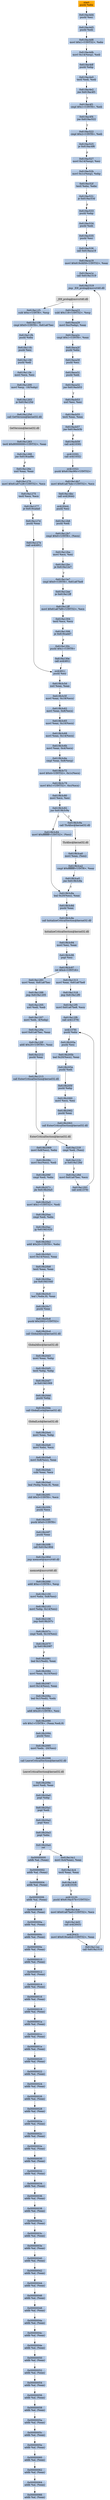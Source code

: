digraph G {
node[shape=rectangle,style=filled,fillcolor=lightsteelblue,color=lightsteelblue]
bgcolor="transparent"
a0x619ac4d3pushl_ebx[label="start\npushl %ebx",color="lightgrey",fillcolor="orange"];
a0x619ac4d4pushl_esi[label="0x619ac4d4\npushl %esi"];
a0x619ac4d5pushl_edi[label="0x619ac4d5\npushl %edi"];
a0x619ac4d6movl_0x1UINT32_ebx[label="0x619ac4d6\nmovl $0x1<UINT32>, %ebx"];
a0x619ac4dbmovl_0x14esp__edi[label="0x619ac4db\nmovl 0x14(%esp), %edi"];
a0x619ac4dfpushl_ebp[label="0x619ac4df\npushl %ebp"];
a0x619ac4e0testl_edi_edi[label="0x619ac4e0\ntestl %edi, %edi"];
a0x619ac4e2jne_0x619ac4f1[label="0x619ac4e2\njne 0x619ac4f1"];
a0x619ac4f1cmpl_0x1UINT8_edi[label="0x619ac4f1\ncmpl $0x1<UINT8>, %edi"];
a0x619ac4f4jne_0x619ac522[label="0x619ac4f4\njne 0x619ac522"];
a0x619ac522cmpl_0x2UINT8_edi[label="0x619ac522\ncmpl $0x2<UINT8>, %edi"];
a0x619ac525je_0x619ac4f6[label="0x619ac525\nje 0x619ac4f6"];
a0x619ac527movl_0x14esp__esi[label="0x619ac527\nmovl 0x14(%esp), %esi"];
a0x619ac52bmovl_0x1cesp__ebp[label="0x619ac52b\nmovl 0x1c(%esp), %ebp"];
a0x619ac52ftestl_ebx_ebx[label="0x619ac52f\ntestl %ebx, %ebx"];
a0x619ac531je_0x619ac53d[label="0x619ac531\nje 0x619ac53d"];
a0x619ac533pushl_ebp[label="0x619ac533\npushl %ebp"];
a0x619ac534pushl_edi[label="0x619ac534\npushl %edi"];
a0x619ac535pushl_esi[label="0x619ac535\npushl %esi"];
a0x619ac536call_0x619aca19[label="0x619ac536\ncall 0x619aca19"];
a0x619aca19movl_0x619cfd59UINT32_eax[label="0x619aca19\nmovl $0x619cfd59<UINT32>, %eax"];
a0x619aca1ecall_0x619a1519[label="0x619aca1e\ncall 0x619a1519"];
a0x619a1519jmp__EH_prolog_msvcrt40_dll[label="0x619a1519\njmp _EH_prolog@msvcrt40.dll"];
a_EH_prolog_msvcrt40_dll[label="_EH_prolog@msvcrt40.dll",color="lightgrey",fillcolor="lightgrey"];
a0x619aca23subl_0x118UINT32_esp[label="0x619aca23\nsubl $0x118<UINT32>, %esp"];
a0x619aca29movl_0xcebp__eax[label="0x619aca29\nmovl 0xc(%ebp), %eax"];
a0x619aca2ccmpl_0x1UINT8_eax[label="0x619aca2c\ncmpl $0x1<UINT8>, %eax"];
a0x619aca2fpushl_ebx[label="0x619aca2f\npushl %ebx"];
a0x619aca30pushl_esi[label="0x619aca30\npushl %esi"];
a0x619aca31pushl_edi[label="0x619aca31\npushl %edi"];
a0x619aca32jne_0x619acb53[label="0x619aca32\njne 0x619acb53"];
a0x619acb53xorl_esi_esi[label="0x619acb53\nxorl %esi, %esi"];
a0x619acb55testl_eax_eax[label="0x619acb55\ntestl %eax, %eax"];
a0x619acb57jne_0x619acb3b[label="0x619acb57\njne 0x619acb3b"];
a0x619acb59call_ord1030_[label="0x619acb59\ncall ord(1030)"];
a0x619a149ccall_ord1032_[label="ord(1030)\ncall ord(1032)"];
a0x619a14b2pushl_0x619ac90cUINT32[label="ord(1032)\npushl $0x619ac90c<UINT32>"];
a0x619a14b7movl_0x61a67bdcUINT32_ecx[label="0x619a14b7\nmovl $0x61a67bdc<UINT32>, %ecx"];
a0x619a14bccall_ord2644_[label="0x619a14bc\ncall ord(2644)"];
a0x619a12b5pushl_esi[label="ord(2644)\npushl %esi"];
a0x619a12b6pushl_edi[label="0x619a12b6\npushl %edi"];
a0x619a12b7cmpl_0x0UINT8_ecx_[label="0x619a12b7\ncmpl $0x0<UINT8>, (%ecx)"];
a0x619a12bamovl_ecx_esi[label="0x619a12ba\nmovl %ecx, %esi"];
a0x619a12bcje_0x619a12e7[label="0x619a12bc\nje 0x619a12e7"];
a0x619a12e7cmpl_0x0UINT8_0x61a67be8[label="0x619a12e7\ncmpl $0x0<UINT8>, 0x61a67be8"];
a0x619a12eeje_0x619a12ff[label="0x619a12ee\nje 0x619a12ff"];
a0x619a12ffmovl_0x61a67bf0UINT32_ecx[label="0x619a12ff\nmovl $0x61a67bf0<UINT32>, %ecx"];
a0x619a1304testl_ecx_ecx[label="0x619a1304\ntestl %ecx, %ecx"];
a0x619a1306je_0x619cadd7[label="0x619a1306\nje 0x619cadd7"];
a0x619a130cpushl_0x1UINT8[label="0x619a130c\npushl $0x1<UINT8>"];
a0x619a130ecall_ord491_[label="0x619a130e\ncall ord(491)"];
a0x619b3c5cpushl_esi[label="ord(491)\npushl %esi"];
a0x619b3c5dxorl_eax_eax[label="0x619b3c5d\nxorl %eax, %eax"];
a0x619b3c5fmovl_eax_0x18ecx_[label="0x619b3c5f\nmovl %eax, 0x18(%ecx)"];
a0x619b3c62movl_eax_0x8ecx_[label="0x619b3c62\nmovl %eax, 0x8(%ecx)"];
a0x619b3c65movl_eax_0x10ecx_[label="0x619b3c65\nmovl %eax, 0x10(%ecx)"];
a0x619b3c68movl_eax_0x14ecx_[label="0x619b3c68\nmovl %eax, 0x14(%ecx)"];
a0x619b3c6bmovl_eax_0x4ecx_[label="0x619b3c6b\nmovl %eax, 0x4(%ecx)"];
a0x619b3c6ecmpl_eax_0x8esp_[label="0x619b3c6e\ncmpl %eax, 0x8(%esp)"];
a0x619b3c72movl_0x4UINT32_0x1cecx_[label="0x619b3c72\nmovl $0x4<UINT32>, 0x1c(%ecx)"];
a0x619b3c79movl_0x1UINT32_0xcecx_[label="0x619b3c79\nmovl $0x1<UINT32>, 0xc(%ecx)"];
a0x619b3c80movl_ecx_esi[label="0x619b3c80\nmovl %ecx, %esi"];
a0x619b3c82jne_0x619b3c9a[label="0x619b3c82\njne 0x619b3c9a"];
a0x619b3c9acall_TlsAlloc_kernel32_dll[label="0x619b3c9a\ncall TlsAlloc@kernel32.dll"];
TlsAlloc_kernel32_dll[label="TlsAlloc@kernel32.dll",color="lightgrey",fillcolor="lightgrey"];
a0x619b3ca0movl_eax_esi_[label="0x619b3ca0\nmovl %eax, (%esi)"];
a0x619b3ca2cmpl_0xffffffffUINT8_eax[label="0x619b3ca2\ncmpl $0xffffffff<UINT8>, %eax"];
a0x619b3ca5jne_0x619b3c8a[label="0x619b3ca5\njne 0x619b3c8a"];
a0x619b3c8aleal_0x20esi__eax[label="0x619b3c8a\nleal 0x20(%esi), %eax"];
a0x619b3c8dpushl_eax[label="0x619b3c8d\npushl %eax"];
a0x619b3c8ecall_InitializeCriticalSection_kernel32_dll[label="0x619b3c8e\ncall InitializeCriticalSection@kernel32.dll"];
InitializeCriticalSection_kernel32_dll[label="InitializeCriticalSection@kernel32.dll",color="lightgrey",fillcolor="lightgrey"];
a0x619b3c94movl_esi_eax[label="0x619b3c94\nmovl %esi, %eax"];
a0x619b3c96popl_esi[label="0x619b3c96\npopl %esi"];
a0x619b3c97ret_0x4UINT16[label="0x619b3c97\nret $0x4<UINT16>"];
a0x619a1313movl_eax_0x61a67be8[label="0x619a1313\nmovl %eax, 0x61a67be8"];
a0x619a1318jmp_0x619a12f0[label="0x619a1318\njmp 0x619a12f0"];
a0x619a12f0movl_0x61a67be8_ecx[label="0x619a12f0\nmovl 0x61a67be8, %ecx"];
a0x619a12f6call_ord1379_[label="0x619a12f6\ncall ord(1379)"];
a0x619b2059pushl_ebx[label="ord(1379)\npushl %ebx"];
a0x619b205apushl_esi[label="0x619b205a\npushl %esi"];
a0x619b205bleal_0x20ecx__eax[label="0x619b205b\nleal 0x20(%ecx), %eax"];
a0x619b205epushl_edi[label="0x619b205e\npushl %edi"];
a0x619b205fpushl_ebp[label="0x619b205f\npushl %ebp"];
a0x619b2060movl_ecx_esi[label="0x619b2060\nmovl %ecx, %esi"];
a0x619b2062pushl_eax[label="0x619b2062\npushl %eax"];
a0x619b2063call_EnterCriticalSection_kernel32_dll[label="0x619b2063\ncall EnterCriticalSection@kernel32.dll"];
EnterCriticalSection_kernel32_dll[label="EnterCriticalSection@kernel32.dll",color="lightgrey",fillcolor="lightgrey"];
a0x619b2069movl_0x8esi__ebx[label="0x619b2069\nmovl 0x8(%esi), %ebx"];
a0x619b206cmovl_0xcesi__edi[label="0x619b206c\nmovl 0xc(%esi), %edi"];
a0x619b206fcmpl_edi_ebx[label="0x619b206f\ncmpl %edi, %ebx"];
a0x619b2071jle_0x619b20a5[label="0x619b2071\njle 0x619b20a5"];
a0x619b20a5movl_0x1UINT32_edi[label="0x619b20a5\nmovl $0x1<UINT32>, %edi"];
a0x619b20aacmpl_edi_ebx[label="0x619b20aa\ncmpl %edi, %ebx"];
a0x619b20acjg_0x619d1020[label="0x619b20ac\njg 0x619d1020"];
a0x619b20b2addl_0x20UINT8_ebx[label="0x619b20b2\naddl $0x20<UINT8>, %ebx"];
a0x619b20b5movl_0x14esi__eax[label="0x619b20b5\nmovl 0x14(%esi), %eax"];
a0x619b20b8testl_eax_eax[label="0x619b20b8\ntestl %eax, %eax"];
a0x619b20bajne_0x619d1040[label="0x619b20ba\njne 0x619d1040"];
a0x619b20c0leal_ebx8__eax[label="0x619b20c0\nleal (,%ebx,8), %eax"];
a0x619b20c7pushl_eax[label="0x619b20c7\npushl %eax"];
a0x619b20c8pushl_0x2002UINT32[label="0x619b20c8\npushl $0x2002<UINT32>"];
a0x619b20cdcall_GlobalAlloc_kernel32_dll[label="0x619b20cd\ncall GlobalAlloc@kernel32.dll"];
GlobalAlloc_kernel32_dll[label="GlobalAlloc@kernel32.dll",color="lightgrey",fillcolor="lightgrey"];
a0x619b20d3movl_eax_ebp[label="0x619b20d3\nmovl %eax, %ebp"];
a0x619b20d5testl_ebp_ebp[label="0x619b20d5\ntestl %ebp, %ebp"];
a0x619b20d7je_0x619d1069[label="0x619b20d7\nje 0x619d1069"];
a0x619b20ddpushl_ebp[label="0x619b20dd\npushl %ebp"];
a0x619b20decall_GlobalLock_kernel32_dll[label="0x619b20de\ncall GlobalLock@kernel32.dll"];
GlobalLock_kernel32_dll[label="GlobalLock@kernel32.dll",color="lightgrey",fillcolor="lightgrey"];
a0x619b20e4movl_eax_ebp[label="0x619b20e4\nmovl %eax, %ebp"];
a0x619b20e6movl_ebx_ecx[label="0x619b20e6\nmovl %ebx, %ecx"];
a0x619b20e8movl_0x8esi__eax[label="0x619b20e8\nmovl 0x8(%esi), %eax"];
a0x619b20ebsubl_eax_ecx[label="0x619b20eb\nsubl %eax, %ecx"];
a0x619b20edleal_ebpeax8__eax[label="0x619b20ed\nleal (%ebp,%eax,8), %eax"];
a0x619b20f1shll_0x3UINT8_ecx[label="0x619b20f1\nshll $0x3<UINT8>, %ecx"];
a0x619b20f4pushl_ecx[label="0x619b20f4\npushl %ecx"];
a0x619b20f5pushl_0x0UINT8[label="0x619b20f5\npushl $0x0<UINT8>"];
a0x619b20f7pushl_eax[label="0x619b20f7\npushl %eax"];
a0x619b20f8call_0x619a180d[label="0x619b20f8\ncall 0x619a180d"];
a0x619a180djmp_memset_msvcrt40_dll[label="0x619a180d\njmp memset@msvcrt40.dll"];
memset_msvcrt40_dll[label="memset@msvcrt40.dll",color="lightgrey",fillcolor="lightgrey"];
a0x619b20fdaddl_0xcUINT8_esp[label="0x619b20fd\naddl $0xc<UINT8>, %esp"];
a0x619b2100movl_ebx_0x8esi_[label="0x619b2100\nmovl %ebx, 0x8(%esi)"];
a0x619b2103movl_ebp_0x14esi_[label="0x619b2103\nmovl %ebp, 0x14(%esi)"];
a0x619b2106jmp_0x619b207c[label="0x619b2106\njmp 0x619b207c"];
a0x619b207ccmpl_edi_0x10esi_[label="0x619b207c\ncmpl %edi, 0x10(%esi)"];
a0x619b207fjg_0x619b2087[label="0x619b207f\njg 0x619b2087"];
a0x619b2081leal_0x1edi__eax[label="0x619b2081\nleal 0x1(%edi), %eax"];
a0x619b2084movl_eax_0x10esi_[label="0x619b2084\nmovl %eax, 0x10(%esi)"];
a0x619b2087movl_0x14esi__eax[label="0x619b2087\nmovl 0x14(%esi), %eax"];
a0x619b208aleal_0x1edi__edx[label="0x619b208a\nleal 0x1(%edi), %edx"];
a0x619b208daddl_0x20UINT8_esi[label="0x619b208d\naddl $0x20<UINT8>, %esi"];
a0x619b2090orb_0x1UINT8_eaxedi8_[label="0x619b2090\norb $0x1<UINT8>, (%eax,%edi,8)"];
a0x619b2094pushl_esi[label="0x619b2094\npushl %esi"];
a0x619b2095movl_edx__20esi_[label="0x619b2095\nmovl %edx, -20(%esi)"];
a0x619b2098call_LeaveCriticalSection_kernel32_dll[label="0x619b2098\ncall LeaveCriticalSection@kernel32.dll"];
LeaveCriticalSection_kernel32_dll[label="LeaveCriticalSection@kernel32.dll",color="lightgrey",fillcolor="lightgrey"];
a0x619b209emovl_edi_eax[label="0x619b209e\nmovl %edi, %eax"];
a0x619b20a0popl_ebp[label="0x619b20a0\npopl %ebp"];
a0x619b20a1popl_edi[label="0x619b20a1\npopl %edi"];
a0x619b20a2popl_esi[label="0x619b20a2\npopl %esi"];
a0x619b20a3popl_ebx[label="0x619b20a3\npopl %ebx"];
a0x619b20a4ret[label="0x619b20a4\nret"];
a0x619a14c1movl_0x4eax__eax[label="0x619a14c1\nmovl 0x4(%eax), %eax"];
a0x619a14c4testl_eax_eax[label="0x619a14c4\ntestl %eax, %eax"];
a0x619a14c6je_ord1019_[label="0x619a14c6\nje ord(1019)"];
a0x619a14c9pushl_0x619ac57bUINT32[label="ord(1019)\npushl $0x619ac57b<UINT32>"];
a0x619a14cemovl_0x61a67be0UINT32_ecx[label="0x619a14ce\nmovl $0x61a67be0<UINT32>, %ecx"];
a0x619a14d3call_ord2643_[label="0x619a14d3\ncall ord(2643)"];
a0x619a11e7movl_0x619cadcdUINT32_eax[label="ord(2643)\nmovl $0x619cadcd<UINT32>, %eax"];
a0x619a11eccall_0x619a1519[label="0x619a11ec\ncall 0x619a1519"];
a0x619a11f1subl_0xcUINT8_esp[label="0x619a11f1\nsubl $0xc<UINT8>, %esp"];
a0x619a11f4cmpl_0x0UINT8_0x61a67bec[label="0x619a11f4\ncmpl $0x0<UINT8>, 0x61a67bec"];
a0x619a11fbpushl_ebx[label="0x619a11fb\npushl %ebx"];
a0x619a11fcpushl_esi[label="0x619a11fc\npushl %esi"];
a0x619a11fdpushl_edi[label="0x619a11fd\npushl %edi"];
a0x619a11femovl_ecx_esi[label="0x619a11fe\nmovl %ecx, %esi"];
a0x619a1200movl_esp__16ebp_[label="0x619a1200\nmovl %esp, -16(%ebp)"];
a0x619a1203je_0x619a125d[label="0x619a1203\nje 0x619a125d"];
a0x619a125dcall_GetVersion_kernel32_dll[label="0x619a125d\ncall GetVersion@kernel32.dll"];
GetVersion_kernel32_dll[label="GetVersion@kernel32.dll",color="lightgrey",fillcolor="lightgrey"];
a0x619a1263testl_0x80000000UINT32_eax[label="0x619a1263\ntestl $0x80000000<UINT32>, %eax"];
a0x619a1268jne_0x619cad8e[label="0x619a1268\njne 0x619cad8e"];
a0x619a126exorl_eax_eax[label="0x619a126e\nxorl %eax, %eax"];
a0x619a1270movl_0x61a67c28UINT32_ecx[label="0x619a1270\nmovl $0x61a67c28<UINT32>, %ecx"];
a0x619a1275testl_ecx_ecx[label="0x619a1275\ntestl %ecx, %ecx"];
a0x619a1277je_0x619cada0[label="0x619a1277\nje 0x619cada0"];
a0x619a127dpushl_eax[label="0x619a127d\npushl %eax"];
a0x619a127ecall_ord491_[label="0x619a127e\ncall ord(491)"];
a0x619b3c84movl_0xffffffffUINT32_esi_[label="0x619b3c84\nmovl $0xffffffff<UINT32>, (%esi)"];
a0x619a1283movl_eax_0x61a67bec[label="0x619a1283\nmovl %eax, 0x61a67bec"];
a0x619a1288jmp_0x619a1205[label="0x619a1288\njmp 0x619a1205"];
a0x619a1205xorl_edi_edi[label="0x619a1205\nxorl %edi, %edi"];
a0x619a1207movl_edi__4ebp_[label="0x619a1207\nmovl %edi, -4(%ebp)"];
a0x619a120amovl_0x61a67bec_eax[label="0x619a120a\nmovl 0x61a67bec, %eax"];
a0x619a120faddl_0x20UINT8_eax[label="0x619a120f\naddl $0x20<UINT8>, %eax"];
a0x619a1212pushl_eax[label="0x619a1212\npushl %eax"];
a0x619a1213call_EnterCriticalSection_kernel32_dll[label="0x619a1213\ncall EnterCriticalSection@kernel32.dll"];
a0x619a1219cmpl_edi_esi_[label="0x619a1219\ncmpl %edi, (%esi)"];
a0x619a121bje_0x619a128d[label="0x619a121b\nje 0x619a128d"];
a0x619a128dmovl_0x61a67bec_ecx[label="0x619a128d\nmovl 0x61a67bec, %ecx"];
a0x619a1293call_ord1379_[label="0x619a1293\ncall ord(1379)"];
a0x00000000addb_al_eax_[label="0x00000000\naddb %al, (%eax)"];
a0x00000002addb_al_eax_[label="0x00000002\naddb %al, (%eax)"];
a0x00000004addb_al_eax_[label="0x00000004\naddb %al, (%eax)"];
a0x00000006addb_al_eax_[label="0x00000006\naddb %al, (%eax)"];
a0x00000008addb_al_eax_[label="0x00000008\naddb %al, (%eax)"];
a0x0000000aaddb_al_eax_[label="0x0000000a\naddb %al, (%eax)"];
a0x0000000caddb_al_eax_[label="0x0000000c\naddb %al, (%eax)"];
a0x0000000eaddb_al_eax_[label="0x0000000e\naddb %al, (%eax)"];
a0x00000010addb_al_eax_[label="0x00000010\naddb %al, (%eax)"];
a0x00000012addb_al_eax_[label="0x00000012\naddb %al, (%eax)"];
a0x00000014addb_al_eax_[label="0x00000014\naddb %al, (%eax)"];
a0x00000016addb_al_eax_[label="0x00000016\naddb %al, (%eax)"];
a0x00000018addb_al_eax_[label="0x00000018\naddb %al, (%eax)"];
a0x0000001aaddb_al_eax_[label="0x0000001a\naddb %al, (%eax)"];
a0x0000001caddb_al_eax_[label="0x0000001c\naddb %al, (%eax)"];
a0x0000001eaddb_al_eax_[label="0x0000001e\naddb %al, (%eax)"];
a0x00000020addb_al_eax_[label="0x00000020\naddb %al, (%eax)"];
a0x00000022addb_al_eax_[label="0x00000022\naddb %al, (%eax)"];
a0x00000024addb_al_eax_[label="0x00000024\naddb %al, (%eax)"];
a0x00000026addb_al_eax_[label="0x00000026\naddb %al, (%eax)"];
a0x00000028addb_al_eax_[label="0x00000028\naddb %al, (%eax)"];
a0x0000002aaddb_al_eax_[label="0x0000002a\naddb %al, (%eax)"];
a0x0000002caddb_al_eax_[label="0x0000002c\naddb %al, (%eax)"];
a0x0000002eaddb_al_eax_[label="0x0000002e\naddb %al, (%eax)"];
a0x00000030addb_al_eax_[label="0x00000030\naddb %al, (%eax)"];
a0x00000032addb_al_eax_[label="0x00000032\naddb %al, (%eax)"];
a0x00000034addb_al_eax_[label="0x00000034\naddb %al, (%eax)"];
a0x00000036addb_al_eax_[label="0x00000036\naddb %al, (%eax)"];
a0x00000038addb_al_eax_[label="0x00000038\naddb %al, (%eax)"];
a0x0000003aaddb_al_eax_[label="0x0000003a\naddb %al, (%eax)"];
a0x0000003caddb_al_eax_[label="0x0000003c\naddb %al, (%eax)"];
a0x0000003eaddb_al_eax_[label="0x0000003e\naddb %al, (%eax)"];
a0x00000040addb_al_eax_[label="0x00000040\naddb %al, (%eax)"];
a0x00000042addb_al_eax_[label="0x00000042\naddb %al, (%eax)"];
a0x00000044addb_al_eax_[label="0x00000044\naddb %al, (%eax)"];
a0x00000046addb_al_eax_[label="0x00000046\naddb %al, (%eax)"];
a0x00000048addb_al_eax_[label="0x00000048\naddb %al, (%eax)"];
a0x0000004aaddb_al_eax_[label="0x0000004a\naddb %al, (%eax)"];
a0x0000004caddb_al_eax_[label="0x0000004c\naddb %al, (%eax)"];
a0x0000004eaddb_al_eax_[label="0x0000004e\naddb %al, (%eax)"];
a0x00000050addb_al_eax_[label="0x00000050\naddb %al, (%eax)"];
a0x00000052addb_al_eax_[label="0x00000052\naddb %al, (%eax)"];
a0x00000054addb_al_eax_[label="0x00000054\naddb %al, (%eax)"];
a0x00000056addb_al_eax_[label="0x00000056\naddb %al, (%eax)"];
a0x00000058addb_al_eax_[label="0x00000058\naddb %al, (%eax)"];
a0x0000005aaddb_al_eax_[label="0x0000005a\naddb %al, (%eax)"];
a0x0000005caddb_al_eax_[label="0x0000005c\naddb %al, (%eax)"];
a0x0000005eaddb_al_eax_[label="0x0000005e\naddb %al, (%eax)"];
a0x00000060addb_al_eax_[label="0x00000060\naddb %al, (%eax)"];
a0x00000062addb_al_eax_[label="0x00000062\naddb %al, (%eax)"];
a0x00000064addb_al_eax_[label="0x00000064\naddb %al, (%eax)"];
a0x00000066addb_al_eax_[label="0x00000066\naddb %al, (%eax)"];
a0x619ac4d3pushl_ebx -> a0x619ac4d4pushl_esi [color="#000000"];
a0x619ac4d4pushl_esi -> a0x619ac4d5pushl_edi [color="#000000"];
a0x619ac4d5pushl_edi -> a0x619ac4d6movl_0x1UINT32_ebx [color="#000000"];
a0x619ac4d6movl_0x1UINT32_ebx -> a0x619ac4dbmovl_0x14esp__edi [color="#000000"];
a0x619ac4dbmovl_0x14esp__edi -> a0x619ac4dfpushl_ebp [color="#000000"];
a0x619ac4dfpushl_ebp -> a0x619ac4e0testl_edi_edi [color="#000000"];
a0x619ac4e0testl_edi_edi -> a0x619ac4e2jne_0x619ac4f1 [color="#000000"];
a0x619ac4e2jne_0x619ac4f1 -> a0x619ac4f1cmpl_0x1UINT8_edi [color="#000000",label="T"];
a0x619ac4f1cmpl_0x1UINT8_edi -> a0x619ac4f4jne_0x619ac522 [color="#000000"];
a0x619ac4f4jne_0x619ac522 -> a0x619ac522cmpl_0x2UINT8_edi [color="#000000",label="T"];
a0x619ac522cmpl_0x2UINT8_edi -> a0x619ac525je_0x619ac4f6 [color="#000000"];
a0x619ac525je_0x619ac4f6 -> a0x619ac527movl_0x14esp__esi [color="#000000",label="F"];
a0x619ac527movl_0x14esp__esi -> a0x619ac52bmovl_0x1cesp__ebp [color="#000000"];
a0x619ac52bmovl_0x1cesp__ebp -> a0x619ac52ftestl_ebx_ebx [color="#000000"];
a0x619ac52ftestl_ebx_ebx -> a0x619ac531je_0x619ac53d [color="#000000"];
a0x619ac531je_0x619ac53d -> a0x619ac533pushl_ebp [color="#000000",label="F"];
a0x619ac533pushl_ebp -> a0x619ac534pushl_edi [color="#000000"];
a0x619ac534pushl_edi -> a0x619ac535pushl_esi [color="#000000"];
a0x619ac535pushl_esi -> a0x619ac536call_0x619aca19 [color="#000000"];
a0x619ac536call_0x619aca19 -> a0x619aca19movl_0x619cfd59UINT32_eax [color="#000000"];
a0x619aca19movl_0x619cfd59UINT32_eax -> a0x619aca1ecall_0x619a1519 [color="#000000"];
a0x619aca1ecall_0x619a1519 -> a0x619a1519jmp__EH_prolog_msvcrt40_dll [color="#000000"];
a0x619a1519jmp__EH_prolog_msvcrt40_dll -> a_EH_prolog_msvcrt40_dll [color="#000000"];
a_EH_prolog_msvcrt40_dll -> a0x619aca23subl_0x118UINT32_esp [color="#000000"];
a0x619aca23subl_0x118UINT32_esp -> a0x619aca29movl_0xcebp__eax [color="#000000"];
a0x619aca29movl_0xcebp__eax -> a0x619aca2ccmpl_0x1UINT8_eax [color="#000000"];
a0x619aca2ccmpl_0x1UINT8_eax -> a0x619aca2fpushl_ebx [color="#000000"];
a0x619aca2fpushl_ebx -> a0x619aca30pushl_esi [color="#000000"];
a0x619aca30pushl_esi -> a0x619aca31pushl_edi [color="#000000"];
a0x619aca31pushl_edi -> a0x619aca32jne_0x619acb53 [color="#000000"];
a0x619aca32jne_0x619acb53 -> a0x619acb53xorl_esi_esi [color="#000000",label="T"];
a0x619acb53xorl_esi_esi -> a0x619acb55testl_eax_eax [color="#000000"];
a0x619acb55testl_eax_eax -> a0x619acb57jne_0x619acb3b [color="#000000"];
a0x619acb57jne_0x619acb3b -> a0x619acb59call_ord1030_ [color="#000000",label="F"];
a0x619acb59call_ord1030_ -> a0x619a149ccall_ord1032_ [color="#000000"];
a0x619a149ccall_ord1032_ -> a0x619a14b2pushl_0x619ac90cUINT32 [color="#000000"];
a0x619a14b2pushl_0x619ac90cUINT32 -> a0x619a14b7movl_0x61a67bdcUINT32_ecx [color="#000000"];
a0x619a14b7movl_0x61a67bdcUINT32_ecx -> a0x619a14bccall_ord2644_ [color="#000000"];
a0x619a14bccall_ord2644_ -> a0x619a12b5pushl_esi [color="#000000"];
a0x619a12b5pushl_esi -> a0x619a12b6pushl_edi [color="#000000"];
a0x619a12b6pushl_edi -> a0x619a12b7cmpl_0x0UINT8_ecx_ [color="#000000"];
a0x619a12b7cmpl_0x0UINT8_ecx_ -> a0x619a12bamovl_ecx_esi [color="#000000"];
a0x619a12bamovl_ecx_esi -> a0x619a12bcje_0x619a12e7 [color="#000000"];
a0x619a12bcje_0x619a12e7 -> a0x619a12e7cmpl_0x0UINT8_0x61a67be8 [color="#000000",label="T"];
a0x619a12e7cmpl_0x0UINT8_0x61a67be8 -> a0x619a12eeje_0x619a12ff [color="#000000"];
a0x619a12eeje_0x619a12ff -> a0x619a12ffmovl_0x61a67bf0UINT32_ecx [color="#000000",label="T"];
a0x619a12ffmovl_0x61a67bf0UINT32_ecx -> a0x619a1304testl_ecx_ecx [color="#000000"];
a0x619a1304testl_ecx_ecx -> a0x619a1306je_0x619cadd7 [color="#000000"];
a0x619a1306je_0x619cadd7 -> a0x619a130cpushl_0x1UINT8 [color="#000000",label="F"];
a0x619a130cpushl_0x1UINT8 -> a0x619a130ecall_ord491_ [color="#000000"];
a0x619a130ecall_ord491_ -> a0x619b3c5cpushl_esi [color="#000000"];
a0x619b3c5cpushl_esi -> a0x619b3c5dxorl_eax_eax [color="#000000"];
a0x619b3c5dxorl_eax_eax -> a0x619b3c5fmovl_eax_0x18ecx_ [color="#000000"];
a0x619b3c5fmovl_eax_0x18ecx_ -> a0x619b3c62movl_eax_0x8ecx_ [color="#000000"];
a0x619b3c62movl_eax_0x8ecx_ -> a0x619b3c65movl_eax_0x10ecx_ [color="#000000"];
a0x619b3c65movl_eax_0x10ecx_ -> a0x619b3c68movl_eax_0x14ecx_ [color="#000000"];
a0x619b3c68movl_eax_0x14ecx_ -> a0x619b3c6bmovl_eax_0x4ecx_ [color="#000000"];
a0x619b3c6bmovl_eax_0x4ecx_ -> a0x619b3c6ecmpl_eax_0x8esp_ [color="#000000"];
a0x619b3c6ecmpl_eax_0x8esp_ -> a0x619b3c72movl_0x4UINT32_0x1cecx_ [color="#000000"];
a0x619b3c72movl_0x4UINT32_0x1cecx_ -> a0x619b3c79movl_0x1UINT32_0xcecx_ [color="#000000"];
a0x619b3c79movl_0x1UINT32_0xcecx_ -> a0x619b3c80movl_ecx_esi [color="#000000"];
a0x619b3c80movl_ecx_esi -> a0x619b3c82jne_0x619b3c9a [color="#000000"];
a0x619b3c82jne_0x619b3c9a -> a0x619b3c9acall_TlsAlloc_kernel32_dll [color="#000000",label="T"];
a0x619b3c9acall_TlsAlloc_kernel32_dll -> TlsAlloc_kernel32_dll [color="#000000"];
TlsAlloc_kernel32_dll -> a0x619b3ca0movl_eax_esi_ [color="#000000"];
a0x619b3ca0movl_eax_esi_ -> a0x619b3ca2cmpl_0xffffffffUINT8_eax [color="#000000"];
a0x619b3ca2cmpl_0xffffffffUINT8_eax -> a0x619b3ca5jne_0x619b3c8a [color="#000000"];
a0x619b3ca5jne_0x619b3c8a -> a0x619b3c8aleal_0x20esi__eax [color="#000000",label="T"];
a0x619b3c8aleal_0x20esi__eax -> a0x619b3c8dpushl_eax [color="#000000"];
a0x619b3c8dpushl_eax -> a0x619b3c8ecall_InitializeCriticalSection_kernel32_dll [color="#000000"];
a0x619b3c8ecall_InitializeCriticalSection_kernel32_dll -> InitializeCriticalSection_kernel32_dll [color="#000000"];
InitializeCriticalSection_kernel32_dll -> a0x619b3c94movl_esi_eax [color="#000000"];
a0x619b3c94movl_esi_eax -> a0x619b3c96popl_esi [color="#000000"];
a0x619b3c96popl_esi -> a0x619b3c97ret_0x4UINT16 [color="#000000"];
a0x619b3c97ret_0x4UINT16 -> a0x619a1313movl_eax_0x61a67be8 [color="#000000"];
a0x619a1313movl_eax_0x61a67be8 -> a0x619a1318jmp_0x619a12f0 [color="#000000"];
a0x619a1318jmp_0x619a12f0 -> a0x619a12f0movl_0x61a67be8_ecx [color="#000000"];
a0x619a12f0movl_0x61a67be8_ecx -> a0x619a12f6call_ord1379_ [color="#000000"];
a0x619a12f6call_ord1379_ -> a0x619b2059pushl_ebx [color="#000000"];
a0x619b2059pushl_ebx -> a0x619b205apushl_esi [color="#000000"];
a0x619b205apushl_esi -> a0x619b205bleal_0x20ecx__eax [color="#000000"];
a0x619b205bleal_0x20ecx__eax -> a0x619b205epushl_edi [color="#000000"];
a0x619b205epushl_edi -> a0x619b205fpushl_ebp [color="#000000"];
a0x619b205fpushl_ebp -> a0x619b2060movl_ecx_esi [color="#000000"];
a0x619b2060movl_ecx_esi -> a0x619b2062pushl_eax [color="#000000"];
a0x619b2062pushl_eax -> a0x619b2063call_EnterCriticalSection_kernel32_dll [color="#000000"];
a0x619b2063call_EnterCriticalSection_kernel32_dll -> EnterCriticalSection_kernel32_dll [color="#000000"];
EnterCriticalSection_kernel32_dll -> a0x619b2069movl_0x8esi__ebx [color="#000000"];
a0x619b2069movl_0x8esi__ebx -> a0x619b206cmovl_0xcesi__edi [color="#000000"];
a0x619b206cmovl_0xcesi__edi -> a0x619b206fcmpl_edi_ebx [color="#000000"];
a0x619b206fcmpl_edi_ebx -> a0x619b2071jle_0x619b20a5 [color="#000000"];
a0x619b2071jle_0x619b20a5 -> a0x619b20a5movl_0x1UINT32_edi [color="#000000",label="T"];
a0x619b20a5movl_0x1UINT32_edi -> a0x619b20aacmpl_edi_ebx [color="#000000"];
a0x619b20aacmpl_edi_ebx -> a0x619b20acjg_0x619d1020 [color="#000000"];
a0x619b20acjg_0x619d1020 -> a0x619b20b2addl_0x20UINT8_ebx [color="#000000",label="F"];
a0x619b20b2addl_0x20UINT8_ebx -> a0x619b20b5movl_0x14esi__eax [color="#000000"];
a0x619b20b5movl_0x14esi__eax -> a0x619b20b8testl_eax_eax [color="#000000"];
a0x619b20b8testl_eax_eax -> a0x619b20bajne_0x619d1040 [color="#000000"];
a0x619b20bajne_0x619d1040 -> a0x619b20c0leal_ebx8__eax [color="#000000",label="F"];
a0x619b20c0leal_ebx8__eax -> a0x619b20c7pushl_eax [color="#000000"];
a0x619b20c7pushl_eax -> a0x619b20c8pushl_0x2002UINT32 [color="#000000"];
a0x619b20c8pushl_0x2002UINT32 -> a0x619b20cdcall_GlobalAlloc_kernel32_dll [color="#000000"];
a0x619b20cdcall_GlobalAlloc_kernel32_dll -> GlobalAlloc_kernel32_dll [color="#000000"];
GlobalAlloc_kernel32_dll -> a0x619b20d3movl_eax_ebp [color="#000000"];
a0x619b20d3movl_eax_ebp -> a0x619b20d5testl_ebp_ebp [color="#000000"];
a0x619b20d5testl_ebp_ebp -> a0x619b20d7je_0x619d1069 [color="#000000"];
a0x619b20d7je_0x619d1069 -> a0x619b20ddpushl_ebp [color="#000000",label="F"];
a0x619b20ddpushl_ebp -> a0x619b20decall_GlobalLock_kernel32_dll [color="#000000"];
a0x619b20decall_GlobalLock_kernel32_dll -> GlobalLock_kernel32_dll [color="#000000"];
GlobalLock_kernel32_dll -> a0x619b20e4movl_eax_ebp [color="#000000"];
a0x619b20e4movl_eax_ebp -> a0x619b20e6movl_ebx_ecx [color="#000000"];
a0x619b20e6movl_ebx_ecx -> a0x619b20e8movl_0x8esi__eax [color="#000000"];
a0x619b20e8movl_0x8esi__eax -> a0x619b20ebsubl_eax_ecx [color="#000000"];
a0x619b20ebsubl_eax_ecx -> a0x619b20edleal_ebpeax8__eax [color="#000000"];
a0x619b20edleal_ebpeax8__eax -> a0x619b20f1shll_0x3UINT8_ecx [color="#000000"];
a0x619b20f1shll_0x3UINT8_ecx -> a0x619b20f4pushl_ecx [color="#000000"];
a0x619b20f4pushl_ecx -> a0x619b20f5pushl_0x0UINT8 [color="#000000"];
a0x619b20f5pushl_0x0UINT8 -> a0x619b20f7pushl_eax [color="#000000"];
a0x619b20f7pushl_eax -> a0x619b20f8call_0x619a180d [color="#000000"];
a0x619b20f8call_0x619a180d -> a0x619a180djmp_memset_msvcrt40_dll [color="#000000"];
a0x619a180djmp_memset_msvcrt40_dll -> memset_msvcrt40_dll [color="#000000"];
memset_msvcrt40_dll -> a0x619b20fdaddl_0xcUINT8_esp [color="#000000"];
a0x619b20fdaddl_0xcUINT8_esp -> a0x619b2100movl_ebx_0x8esi_ [color="#000000"];
a0x619b2100movl_ebx_0x8esi_ -> a0x619b2103movl_ebp_0x14esi_ [color="#000000"];
a0x619b2103movl_ebp_0x14esi_ -> a0x619b2106jmp_0x619b207c [color="#000000"];
a0x619b2106jmp_0x619b207c -> a0x619b207ccmpl_edi_0x10esi_ [color="#000000"];
a0x619b207ccmpl_edi_0x10esi_ -> a0x619b207fjg_0x619b2087 [color="#000000"];
a0x619b207fjg_0x619b2087 -> a0x619b2081leal_0x1edi__eax [color="#000000",label="F"];
a0x619b2081leal_0x1edi__eax -> a0x619b2084movl_eax_0x10esi_ [color="#000000"];
a0x619b2084movl_eax_0x10esi_ -> a0x619b2087movl_0x14esi__eax [color="#000000"];
a0x619b2087movl_0x14esi__eax -> a0x619b208aleal_0x1edi__edx [color="#000000"];
a0x619b208aleal_0x1edi__edx -> a0x619b208daddl_0x20UINT8_esi [color="#000000"];
a0x619b208daddl_0x20UINT8_esi -> a0x619b2090orb_0x1UINT8_eaxedi8_ [color="#000000"];
a0x619b2090orb_0x1UINT8_eaxedi8_ -> a0x619b2094pushl_esi [color="#000000"];
a0x619b2094pushl_esi -> a0x619b2095movl_edx__20esi_ [color="#000000"];
a0x619b2095movl_edx__20esi_ -> a0x619b2098call_LeaveCriticalSection_kernel32_dll [color="#000000"];
a0x619b2098call_LeaveCriticalSection_kernel32_dll -> LeaveCriticalSection_kernel32_dll [color="#000000"];
LeaveCriticalSection_kernel32_dll -> a0x619b209emovl_edi_eax [color="#000000"];
a0x619b209emovl_edi_eax -> a0x619b20a0popl_ebp [color="#000000"];
a0x619b20a0popl_ebp -> a0x619b20a1popl_edi [color="#000000"];
a0x619b20a1popl_edi -> a0x619b20a2popl_esi [color="#000000"];
a0x619b20a2popl_esi -> a0x619b20a3popl_ebx [color="#000000"];
a0x619b20a3popl_ebx -> a0x619b20a4ret [color="#000000"];
a0x619b20a4ret -> a0x619a14c1movl_0x4eax__eax [color="#000000"];
a0x619a14c1movl_0x4eax__eax -> a0x619a14c4testl_eax_eax [color="#000000"];
a0x619a14c4testl_eax_eax -> a0x619a14c6je_ord1019_ [color="#000000"];
a0x619a14c6je_ord1019_ -> a0x619a14c9pushl_0x619ac57bUINT32 [color="#000000",label="T"];
a0x619a14c9pushl_0x619ac57bUINT32 -> a0x619a14cemovl_0x61a67be0UINT32_ecx [color="#000000"];
a0x619a14cemovl_0x61a67be0UINT32_ecx -> a0x619a14d3call_ord2643_ [color="#000000"];
a0x619a14d3call_ord2643_ -> a0x619a11e7movl_0x619cadcdUINT32_eax [color="#000000"];
a0x619a11e7movl_0x619cadcdUINT32_eax -> a0x619a11eccall_0x619a1519 [color="#000000"];
a0x619a11eccall_0x619a1519 -> a0x619a1519jmp__EH_prolog_msvcrt40_dll [color="#000000"];
a_EH_prolog_msvcrt40_dll -> a0x619a11f1subl_0xcUINT8_esp [color="#000000"];
a0x619a11f1subl_0xcUINT8_esp -> a0x619a11f4cmpl_0x0UINT8_0x61a67bec [color="#000000"];
a0x619a11f4cmpl_0x0UINT8_0x61a67bec -> a0x619a11fbpushl_ebx [color="#000000"];
a0x619a11fbpushl_ebx -> a0x619a11fcpushl_esi [color="#000000"];
a0x619a11fcpushl_esi -> a0x619a11fdpushl_edi [color="#000000"];
a0x619a11fdpushl_edi -> a0x619a11femovl_ecx_esi [color="#000000"];
a0x619a11femovl_ecx_esi -> a0x619a1200movl_esp__16ebp_ [color="#000000"];
a0x619a1200movl_esp__16ebp_ -> a0x619a1203je_0x619a125d [color="#000000"];
a0x619a1203je_0x619a125d -> a0x619a125dcall_GetVersion_kernel32_dll [color="#000000",label="T"];
a0x619a125dcall_GetVersion_kernel32_dll -> GetVersion_kernel32_dll [color="#000000"];
GetVersion_kernel32_dll -> a0x619a1263testl_0x80000000UINT32_eax [color="#000000"];
a0x619a1263testl_0x80000000UINT32_eax -> a0x619a1268jne_0x619cad8e [color="#000000"];
a0x619a1268jne_0x619cad8e -> a0x619a126exorl_eax_eax [color="#000000",label="F"];
a0x619a126exorl_eax_eax -> a0x619a1270movl_0x61a67c28UINT32_ecx [color="#000000"];
a0x619a1270movl_0x61a67c28UINT32_ecx -> a0x619a1275testl_ecx_ecx [color="#000000"];
a0x619a1275testl_ecx_ecx -> a0x619a1277je_0x619cada0 [color="#000000"];
a0x619a1277je_0x619cada0 -> a0x619a127dpushl_eax [color="#000000",label="F"];
a0x619a127dpushl_eax -> a0x619a127ecall_ord491_ [color="#000000"];
a0x619a127ecall_ord491_ -> a0x619b3c5cpushl_esi [color="#000000"];
a0x619b3c82jne_0x619b3c9a -> a0x619b3c84movl_0xffffffffUINT32_esi_ [color="#000000",label="F"];
a0x619b3c84movl_0xffffffffUINT32_esi_ -> a0x619b3c8aleal_0x20esi__eax [color="#000000"];
a0x619b3c97ret_0x4UINT16 -> a0x619a1283movl_eax_0x61a67bec [color="#000000"];
a0x619a1283movl_eax_0x61a67bec -> a0x619a1288jmp_0x619a1205 [color="#000000"];
a0x619a1288jmp_0x619a1205 -> a0x619a1205xorl_edi_edi [color="#000000"];
a0x619a1205xorl_edi_edi -> a0x619a1207movl_edi__4ebp_ [color="#000000"];
a0x619a1207movl_edi__4ebp_ -> a0x619a120amovl_0x61a67bec_eax [color="#000000"];
a0x619a120amovl_0x61a67bec_eax -> a0x619a120faddl_0x20UINT8_eax [color="#000000"];
a0x619a120faddl_0x20UINT8_eax -> a0x619a1212pushl_eax [color="#000000"];
a0x619a1212pushl_eax -> a0x619a1213call_EnterCriticalSection_kernel32_dll [color="#000000"];
a0x619a1213call_EnterCriticalSection_kernel32_dll -> EnterCriticalSection_kernel32_dll [color="#000000"];
EnterCriticalSection_kernel32_dll -> a0x619a1219cmpl_edi_esi_ [color="#000000"];
a0x619a1219cmpl_edi_esi_ -> a0x619a121bje_0x619a128d [color="#000000"];
a0x619a121bje_0x619a128d -> a0x619a128dmovl_0x61a67bec_ecx [color="#000000",label="T"];
a0x619a128dmovl_0x61a67bec_ecx -> a0x619a1293call_ord1379_ [color="#000000"];
a0x619a1293call_ord1379_ -> a0x619b2059pushl_ebx [color="#000000"];
a0x619b20a4ret -> a0x00000000addb_al_eax_ [color="#000000"];
a0x00000000addb_al_eax_ -> a0x00000002addb_al_eax_ [color="#000000"];
a0x00000002addb_al_eax_ -> a0x00000004addb_al_eax_ [color="#000000"];
a0x00000004addb_al_eax_ -> a0x00000006addb_al_eax_ [color="#000000"];
a0x00000006addb_al_eax_ -> a0x00000008addb_al_eax_ [color="#000000"];
a0x00000008addb_al_eax_ -> a0x0000000aaddb_al_eax_ [color="#000000"];
a0x0000000aaddb_al_eax_ -> a0x0000000caddb_al_eax_ [color="#000000"];
a0x0000000caddb_al_eax_ -> a0x0000000eaddb_al_eax_ [color="#000000"];
a0x0000000eaddb_al_eax_ -> a0x00000010addb_al_eax_ [color="#000000"];
a0x00000010addb_al_eax_ -> a0x00000012addb_al_eax_ [color="#000000"];
a0x00000012addb_al_eax_ -> a0x00000014addb_al_eax_ [color="#000000"];
a0x00000014addb_al_eax_ -> a0x00000016addb_al_eax_ [color="#000000"];
a0x00000016addb_al_eax_ -> a0x00000018addb_al_eax_ [color="#000000"];
a0x00000018addb_al_eax_ -> a0x0000001aaddb_al_eax_ [color="#000000"];
a0x0000001aaddb_al_eax_ -> a0x0000001caddb_al_eax_ [color="#000000"];
a0x0000001caddb_al_eax_ -> a0x0000001eaddb_al_eax_ [color="#000000"];
a0x0000001eaddb_al_eax_ -> a0x00000020addb_al_eax_ [color="#000000"];
a0x00000020addb_al_eax_ -> a0x00000022addb_al_eax_ [color="#000000"];
a0x00000022addb_al_eax_ -> a0x00000024addb_al_eax_ [color="#000000"];
a0x00000024addb_al_eax_ -> a0x00000026addb_al_eax_ [color="#000000"];
a0x00000026addb_al_eax_ -> a0x00000028addb_al_eax_ [color="#000000"];
a0x00000028addb_al_eax_ -> a0x0000002aaddb_al_eax_ [color="#000000"];
a0x0000002aaddb_al_eax_ -> a0x0000002caddb_al_eax_ [color="#000000"];
a0x0000002caddb_al_eax_ -> a0x0000002eaddb_al_eax_ [color="#000000"];
a0x0000002eaddb_al_eax_ -> a0x00000030addb_al_eax_ [color="#000000"];
a0x00000030addb_al_eax_ -> a0x00000032addb_al_eax_ [color="#000000"];
a0x00000032addb_al_eax_ -> a0x00000034addb_al_eax_ [color="#000000"];
a0x00000034addb_al_eax_ -> a0x00000036addb_al_eax_ [color="#000000"];
a0x00000036addb_al_eax_ -> a0x00000038addb_al_eax_ [color="#000000"];
a0x00000038addb_al_eax_ -> a0x0000003aaddb_al_eax_ [color="#000000"];
a0x0000003aaddb_al_eax_ -> a0x0000003caddb_al_eax_ [color="#000000"];
a0x0000003caddb_al_eax_ -> a0x0000003eaddb_al_eax_ [color="#000000"];
a0x0000003eaddb_al_eax_ -> a0x00000040addb_al_eax_ [color="#000000"];
a0x00000040addb_al_eax_ -> a0x00000042addb_al_eax_ [color="#000000"];
a0x00000042addb_al_eax_ -> a0x00000044addb_al_eax_ [color="#000000"];
a0x00000044addb_al_eax_ -> a0x00000046addb_al_eax_ [color="#000000"];
a0x00000046addb_al_eax_ -> a0x00000048addb_al_eax_ [color="#000000"];
a0x00000048addb_al_eax_ -> a0x0000004aaddb_al_eax_ [color="#000000"];
a0x0000004aaddb_al_eax_ -> a0x0000004caddb_al_eax_ [color="#000000"];
a0x0000004caddb_al_eax_ -> a0x0000004eaddb_al_eax_ [color="#000000"];
a0x0000004eaddb_al_eax_ -> a0x00000050addb_al_eax_ [color="#000000"];
a0x00000050addb_al_eax_ -> a0x00000052addb_al_eax_ [color="#000000"];
a0x00000052addb_al_eax_ -> a0x00000054addb_al_eax_ [color="#000000"];
a0x00000054addb_al_eax_ -> a0x00000056addb_al_eax_ [color="#000000"];
a0x00000056addb_al_eax_ -> a0x00000058addb_al_eax_ [color="#000000"];
a0x00000058addb_al_eax_ -> a0x0000005aaddb_al_eax_ [color="#000000"];
a0x0000005aaddb_al_eax_ -> a0x0000005caddb_al_eax_ [color="#000000"];
a0x0000005caddb_al_eax_ -> a0x0000005eaddb_al_eax_ [color="#000000"];
a0x0000005eaddb_al_eax_ -> a0x00000060addb_al_eax_ [color="#000000"];
a0x00000060addb_al_eax_ -> a0x00000062addb_al_eax_ [color="#000000"];
a0x00000062addb_al_eax_ -> a0x00000064addb_al_eax_ [color="#000000"];
a0x00000064addb_al_eax_ -> a0x00000066addb_al_eax_ [color="#000000"];
}
